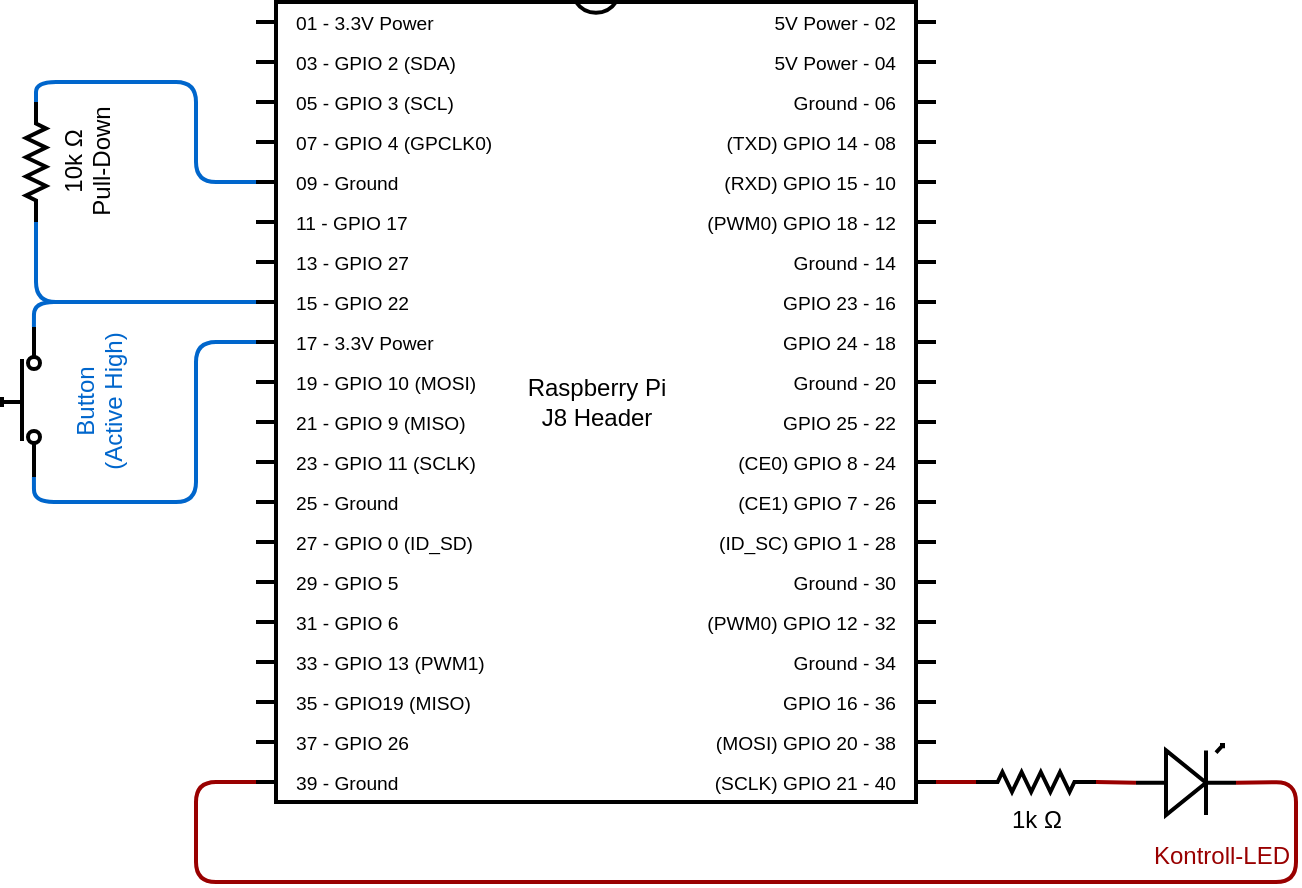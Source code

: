 <mxfile pages="1" version="11.2.8" type="device"><diagram name="Page-1" id="7e0a89b8-554c-2b80-1dc8-d5c74ca68de4"><mxGraphModel dx="2442" dy="1121" grid="1" gridSize="10" guides="1" tooltips="1" connect="1" arrows="1" fold="1" page="0" pageScale="1" pageWidth="1100" pageHeight="850" background="#ffffff" math="0" shadow="0"><root><mxCell id="0"/><mxCell id="1" parent="0"/><mxCell id="6iAu4moibuNdluy4cOX--1" value="&lt;div&gt;Raspberry Pi&lt;/div&gt;&lt;div&gt;J8 Header&lt;br&gt;&lt;/div&gt;" style="shadow=0;dashed=0;align=center;fillColor=#ffffff;html=1;strokeWidth=2;shape=mxgraph.electrical.logic_gates.dual_inline_ic;labelNames=01 - 3.3V Power,03 - GPIO 2 (SDA),05 - GPIO 3 (SCL),07 - GPIO 4 (GPCLK0),09 - Ground,11 - GPIO 17,13 - GPIO 27,15 - GPIO 22,17 - 3.3V Power,19 - GPIO 10 (MOSI),21 - GPIO 9 (MISO),23 - GPIO 11 (SCLK),25 - Ground,27 - GPIO 0 (ID_SD),29 - GPIO 5,31 - GPIO 6,33 - GPIO 13 (PWM1),35 - GPIO19 (MISO),37 - GPIO 26,39 - Ground,(SCLK) GPIO 21 - 40,(MOSI) GPIO 20 - 38,GPIO 16 - 36,Ground - 34,(PWM0) GPIO 12 - 32,Ground - 30,(ID_SC) GPIO 1 - 28,(CE1) GPIO 7 - 26,(CE0) GPIO 8 - 24,GPIO 25 - 22,Ground - 20,GPIO 24 - 18,GPIO 23 - 16,Ground - 14,(PWM0) GPIO 18 - 12,(RXD) GPIO 15 - 10,(TXD) GPIO 14 - 08,Ground - 06,5V Power - 04,5V Power - 02;direction=east;portConstraintRotation=0;portConstraint=none;fixDash=0;autosize=0;collapsible=0;container=0;part=0;pinLabelType=cust;labelCount=40;" parent="1" vertex="1"><mxGeometry x="-130" y="280" width="340" height="400" as="geometry"/></mxCell><mxCell id="6iAu4moibuNdluy4cOX--3" value="1k &lt;span class=&quot;ILfuVd&quot;&gt;&lt;span class=&quot;e24Kjd&quot;&gt;Ω&lt;/span&gt;&lt;/span&gt;" style="pointerEvents=1;verticalLabelPosition=bottom;shadow=0;dashed=0;align=center;fillColor=#ffffff;html=1;verticalAlign=top;strokeWidth=2;shape=mxgraph.electrical.resistors.resistor_2;" parent="1" vertex="1"><mxGeometry x="230" y="665" width="60" height="10" as="geometry"/></mxCell><mxCell id="6iAu4moibuNdluy4cOX--4" value="" style="verticalLabelPosition=bottom;shadow=0;dashed=0;align=center;fillColor=#ffffff;html=1;verticalAlign=top;strokeWidth=2;shape=mxgraph.electrical.opto_electronics.led_1;pointerEvents=1;" parent="1" vertex="1"><mxGeometry x="310" y="651.5" width="50" height="35" as="geometry"/></mxCell><mxCell id="6iAu4moibuNdluy4cOX--6" value="" style="endArrow=none;html=1;strokeColor=#990000;strokeWidth=2;jumpStyle=gap;exitX=1;exitY=0;exitDx=0;exitDy=390;exitPerimeter=0;entryX=0;entryY=0.5;entryDx=0;entryDy=0;entryPerimeter=0;" parent="1" source="6iAu4moibuNdluy4cOX--1" target="6iAu4moibuNdluy4cOX--3" edge="1"><mxGeometry width="100" relative="1" as="geometry"><mxPoint x="270" y="840" as="sourcePoint"/><mxPoint x="370" y="840" as="targetPoint"/></mxGeometry></mxCell><mxCell id="6iAu4moibuNdluy4cOX--7" value="" style="endArrow=none;html=1;strokeColor=#990000;strokeWidth=2;jumpStyle=gap;exitX=1;exitY=0.5;exitDx=0;exitDy=0;exitPerimeter=0;entryX=0;entryY=0.54;entryDx=0;entryDy=0;entryPerimeter=0;" parent="1" source="6iAu4moibuNdluy4cOX--3" target="6iAu4moibuNdluy4cOX--4" edge="1"><mxGeometry width="100" relative="1" as="geometry"><mxPoint x="225" y="680" as="sourcePoint"/><mxPoint x="315" y="685" as="targetPoint"/></mxGeometry></mxCell><mxCell id="6iAu4moibuNdluy4cOX--8" value="" style="endArrow=none;html=1;strokeColor=#990000;strokeWidth=2;jumpStyle=gap;exitX=1;exitY=0.54;exitDx=0;exitDy=0;exitPerimeter=0;entryX=0;entryY=0;entryDx=0;entryDy=390;entryPerimeter=0;" parent="1" source="6iAu4moibuNdluy4cOX--4" target="6iAu4moibuNdluy4cOX--1" edge="1"><mxGeometry width="100" relative="1" as="geometry"><mxPoint x="340" y="790" as="sourcePoint"/><mxPoint x="460" y="903.9" as="targetPoint"/><Array as="points"><mxPoint x="390" y="670"/><mxPoint x="390" y="720"/><mxPoint x="-160" y="720"/><mxPoint x="-160" y="670"/></Array></mxGeometry></mxCell><mxCell id="6SbIAg1NIHLnj1dBWv9F-1" value="Kontroll-LED" style="text;html=1;resizable=0;points=[];autosize=1;align=right;verticalAlign=top;spacingTop=-4;fontSize=12;fontColor=#990000;fontStyle=0" vertex="1" parent="1"><mxGeometry x="278" y="697" width="110" height="20" as="geometry"/></mxCell><mxCell id="6SbIAg1NIHLnj1dBWv9F-2" value="&lt;div&gt;10k &lt;span class=&quot;ILfuVd&quot;&gt;&lt;span class=&quot;e24Kjd&quot;&gt;Ω&lt;/span&gt;&lt;/span&gt;&lt;/div&gt;&lt;div&gt;&lt;span class=&quot;ILfuVd&quot;&gt;&lt;span class=&quot;e24Kjd&quot;&gt;Pull-Down&lt;br&gt;&lt;/span&gt;&lt;/span&gt;&lt;/div&gt;" style="pointerEvents=1;verticalLabelPosition=bottom;shadow=0;dashed=0;align=center;fillColor=#ffffff;html=1;verticalAlign=top;strokeWidth=2;shape=mxgraph.electrical.resistors.resistor_2;rotation=-90;" vertex="1" parent="1"><mxGeometry x="-270" y="355" width="60" height="10" as="geometry"/></mxCell><mxCell id="6SbIAg1NIHLnj1dBWv9F-3" value="" style="endArrow=none;html=1;strokeColor=#0066CC;strokeWidth=2;fontSize=16;fontColor=#990000;jumpStyle=gap;entryX=0;entryY=0;entryDx=0;entryDy=150;entryPerimeter=0;exitX=0;exitY=0.5;exitDx=0;exitDy=0;exitPerimeter=0;" edge="1" parent="1" source="6SbIAg1NIHLnj1dBWv9F-2" target="6iAu4moibuNdluy4cOX--1"><mxGeometry width="100" relative="1" as="geometry"><mxPoint x="-240" y="550" as="sourcePoint"/><mxPoint x="-350" y="640" as="targetPoint"/><Array as="points"><mxPoint x="-240" y="430"/></Array></mxGeometry></mxCell><mxCell id="6SbIAg1NIHLnj1dBWv9F-4" value="" style="endArrow=none;html=1;strokeColor=#0066CC;strokeWidth=2;fontSize=16;fontColor=#990000;entryX=0;entryY=0;entryDx=0;entryDy=90;entryPerimeter=0;exitX=1;exitY=0.5;exitDx=0;exitDy=0;exitPerimeter=0;" edge="1" parent="1" source="6SbIAg1NIHLnj1dBWv9F-2" target="6iAu4moibuNdluy4cOX--1"><mxGeometry width="100" relative="1" as="geometry"><mxPoint x="-450" y="780" as="sourcePoint"/><mxPoint x="-350" y="780" as="targetPoint"/><Array as="points"><mxPoint x="-240" y="320"/><mxPoint x="-160" y="320"/><mxPoint x="-160" y="370"/></Array></mxGeometry></mxCell><mxCell id="6SbIAg1NIHLnj1dBWv9F-7" value="" style="pointerEvents=1;verticalLabelPosition=bottom;shadow=0;dashed=0;align=center;fillColor=#ffffff;html=1;verticalAlign=top;strokeWidth=2;shape=mxgraph.electrical.electro-mechanical.push_switch_no;fontSize=16;fontColor=#990000;rotation=-90;" vertex="1" parent="1"><mxGeometry x="-285" y="470.5" width="75" height="19" as="geometry"/></mxCell><mxCell id="6SbIAg1NIHLnj1dBWv9F-8" value="" style="endArrow=none;html=1;strokeColor=#0066CC;strokeWidth=2;fontSize=16;fontColor=#990000;jumpStyle=gap;exitX=1;exitY=0.84;exitDx=0;exitDy=0;exitPerimeter=0;" edge="1" parent="1" source="6SbIAg1NIHLnj1dBWv9F-7"><mxGeometry width="100" relative="1" as="geometry"><mxPoint x="-550" y="750" as="sourcePoint"/><mxPoint x="-130" y="430" as="targetPoint"/><Array as="points"><mxPoint x="-241" y="430"/></Array></mxGeometry></mxCell><mxCell id="6SbIAg1NIHLnj1dBWv9F-10" value="" style="endArrow=none;html=1;strokeColor=#0066CC;strokeWidth=2;fontSize=16;fontColor=#990000;jumpStyle=gap;exitX=0;exitY=0.84;exitDx=0;exitDy=0;exitPerimeter=0;entryX=0;entryY=0;entryDx=0;entryDy=170;entryPerimeter=0;" edge="1" parent="1" source="6SbIAg1NIHLnj1dBWv9F-7" target="6iAu4moibuNdluy4cOX--1"><mxGeometry width="100" relative="1" as="geometry"><mxPoint x="-340" y="630" as="sourcePoint"/><mxPoint x="-240" y="630" as="targetPoint"/><Array as="points"><mxPoint x="-241" y="530"/><mxPoint x="-160" y="530"/><mxPoint x="-160" y="450"/></Array></mxGeometry></mxCell><mxCell id="6SbIAg1NIHLnj1dBWv9F-12" value="&lt;div style=&quot;font-size: 12px&quot; align=&quot;center&quot;&gt;&lt;font style=&quot;font-size: 12px&quot; color=&quot;#0066CC&quot;&gt;Button&lt;/font&gt;&lt;/div&gt;&lt;div style=&quot;font-size: 12px&quot; align=&quot;center&quot;&gt;&lt;font style=&quot;font-size: 12px&quot; color=&quot;#0066CC&quot;&gt;(Active High)&lt;br&gt;&lt;/font&gt;&lt;/div&gt;" style="text;html=1;resizable=0;points=[];autosize=1;align=center;verticalAlign=top;spacingTop=-4;fontSize=16;fontColor=#990000;rotation=-90;" vertex="1" parent="1"><mxGeometry x="-250" y="460" width="90" height="40" as="geometry"/></mxCell></root></mxGraphModel></diagram></mxfile>